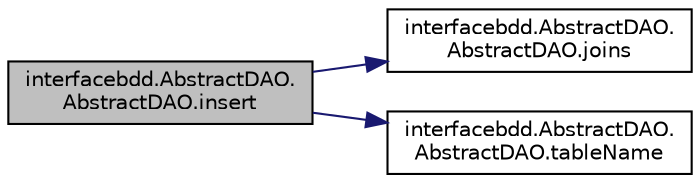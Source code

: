 digraph "interfacebdd.AbstractDAO.AbstractDAO.insert"
{
 // INTERACTIVE_SVG=YES
  edge [fontname="Helvetica",fontsize="10",labelfontname="Helvetica",labelfontsize="10"];
  node [fontname="Helvetica",fontsize="10",shape=record];
  rankdir="LR";
  Node1 [label="interfacebdd.AbstractDAO.\lAbstractDAO.insert",height=0.2,width=0.4,color="black", fillcolor="grey75", style="filled" fontcolor="black"];
  Node1 -> Node2 [color="midnightblue",fontsize="10",style="solid",fontname="Helvetica"];
  Node2 [label="interfacebdd.AbstractDAO.\lAbstractDAO.joins",height=0.2,width=0.4,color="black", fillcolor="white", style="filled",URL="$classinterfacebdd_1_1_abstract_d_a_o_1_1_abstract_d_a_o.html#a3f49f2026cebbc8be3231ff84f919c48"];
  Node1 -> Node3 [color="midnightblue",fontsize="10",style="solid",fontname="Helvetica"];
  Node3 [label="interfacebdd.AbstractDAO.\lAbstractDAO.tableName",height=0.2,width=0.4,color="black", fillcolor="white", style="filled",URL="$classinterfacebdd_1_1_abstract_d_a_o_1_1_abstract_d_a_o.html#aec5c8cc7455c999853d17d16b9c1ce0f"];
}
